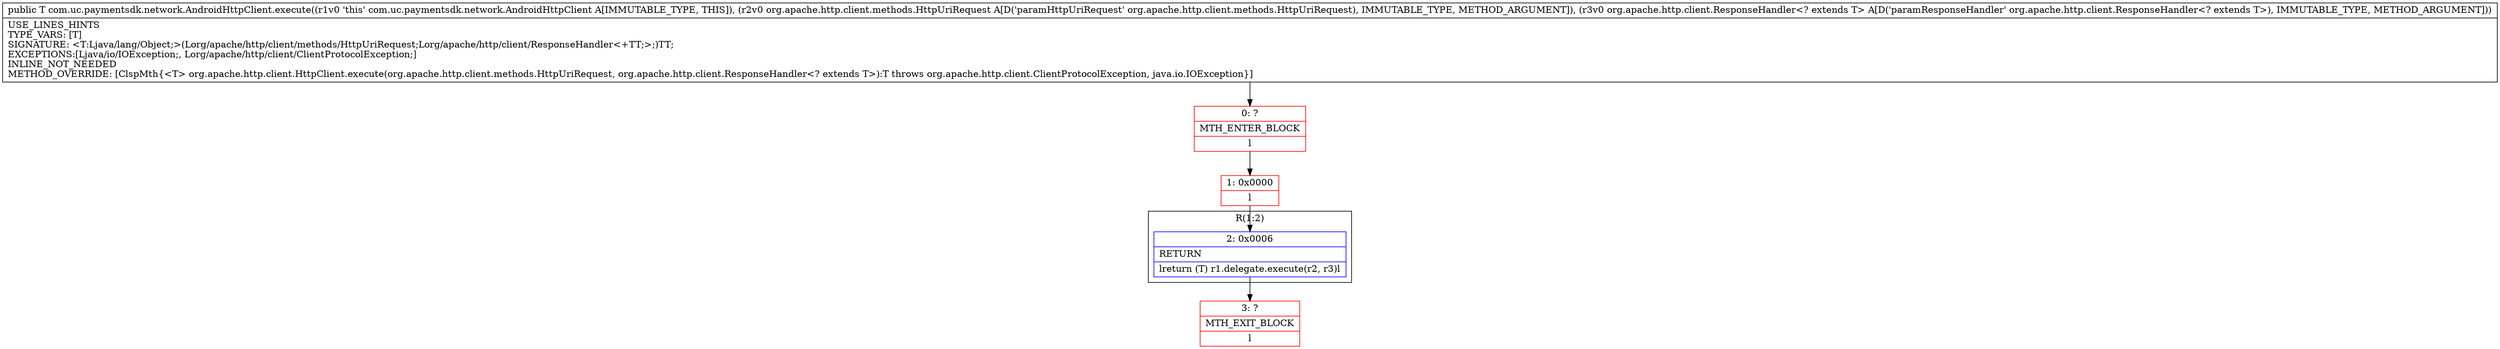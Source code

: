 digraph "CFG forcom.uc.paymentsdk.network.AndroidHttpClient.execute(Lorg\/apache\/http\/client\/methods\/HttpUriRequest;Lorg\/apache\/http\/client\/ResponseHandler;)Ljava\/lang\/Object;" {
subgraph cluster_Region_1132744478 {
label = "R(1:2)";
node [shape=record,color=blue];
Node_2 [shape=record,label="{2\:\ 0x0006|RETURN\l|lreturn (T) r1.delegate.execute(r2, r3)l}"];
}
Node_0 [shape=record,color=red,label="{0\:\ ?|MTH_ENTER_BLOCK\l|l}"];
Node_1 [shape=record,color=red,label="{1\:\ 0x0000|l}"];
Node_3 [shape=record,color=red,label="{3\:\ ?|MTH_EXIT_BLOCK\l|l}"];
MethodNode[shape=record,label="{public T com.uc.paymentsdk.network.AndroidHttpClient.execute((r1v0 'this' com.uc.paymentsdk.network.AndroidHttpClient A[IMMUTABLE_TYPE, THIS]), (r2v0 org.apache.http.client.methods.HttpUriRequest A[D('paramHttpUriRequest' org.apache.http.client.methods.HttpUriRequest), IMMUTABLE_TYPE, METHOD_ARGUMENT]), (r3v0 org.apache.http.client.ResponseHandler\<? extends T\> A[D('paramResponseHandler' org.apache.http.client.ResponseHandler\<? extends T\>), IMMUTABLE_TYPE, METHOD_ARGUMENT]))  | USE_LINES_HINTS\lTYPE_VARS: [T]\lSIGNATURE: \<T:Ljava\/lang\/Object;\>(Lorg\/apache\/http\/client\/methods\/HttpUriRequest;Lorg\/apache\/http\/client\/ResponseHandler\<+TT;\>;)TT;\lEXCEPTIONS:[Ljava\/io\/IOException;, Lorg\/apache\/http\/client\/ClientProtocolException;]\lINLINE_NOT_NEEDED\lMETHOD_OVERRIDE: [ClspMth\{\<T\> org.apache.http.client.HttpClient.execute(org.apache.http.client.methods.HttpUriRequest, org.apache.http.client.ResponseHandler\<? extends T\>):T throws org.apache.http.client.ClientProtocolException, java.io.IOException\}]\l}"];
MethodNode -> Node_0;
Node_2 -> Node_3;
Node_0 -> Node_1;
Node_1 -> Node_2;
}

